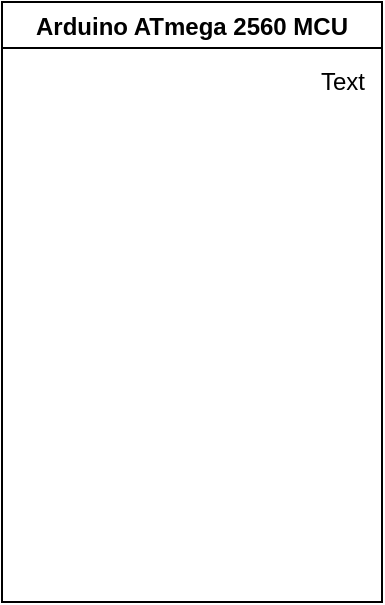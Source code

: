 <mxfile version="14.8.0" type="device"><diagram name="Page-1" id="9f46799a-70d6-7492-0946-bef42562c5a5"><mxGraphModel dx="865" dy="482" grid="1" gridSize="10" guides="1" tooltips="1" connect="1" arrows="1" fold="1" page="1" pageScale="1" pageWidth="1600" pageHeight="1200" background="#ffffff" math="0" shadow="0"><root><mxCell id="0"/><mxCell id="1" parent="0"/><mxCell id="oUmVI84syOR-FhFp5FMQ-1" value="Arduino ATmega 2560 MCU" style="swimlane;" vertex="1" parent="1"><mxGeometry x="90" y="110" width="190" height="300" as="geometry"><mxRectangle x="90" y="110" width="190" height="23" as="alternateBounds"/></mxGeometry></mxCell><mxCell id="oUmVI84syOR-FhFp5FMQ-2" value="Text" style="text;html=1;align=center;verticalAlign=middle;resizable=0;points=[];autosize=1;strokeColor=none;" vertex="1" parent="1"><mxGeometry x="240" y="140" width="40" height="20" as="geometry"/></mxCell></root></mxGraphModel></diagram></mxfile>